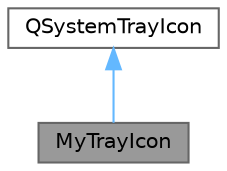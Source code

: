 digraph "MyTrayIcon"
{
 // LATEX_PDF_SIZE
  bgcolor="transparent";
  edge [fontname=Helvetica,fontsize=10,labelfontname=Helvetica,labelfontsize=10];
  node [fontname=Helvetica,fontsize=10,shape=box,height=0.2,width=0.4];
  Node1 [id="Node000001",label="MyTrayIcon",height=0.2,width=0.4,color="gray40", fillcolor="grey60", style="filled", fontcolor="black",tooltip="自定义系统托盘图标类，继承自 QSystemTrayIcon，支持闪烁、菜单和消息显示"];
  Node2 -> Node1 [id="edge1_Node000001_Node000002",dir="back",color="steelblue1",style="solid",tooltip=" "];
  Node2 [id="Node000002",label="QSystemTrayIcon",height=0.2,width=0.4,color="gray40", fillcolor="white", style="filled",tooltip=" "];
}
